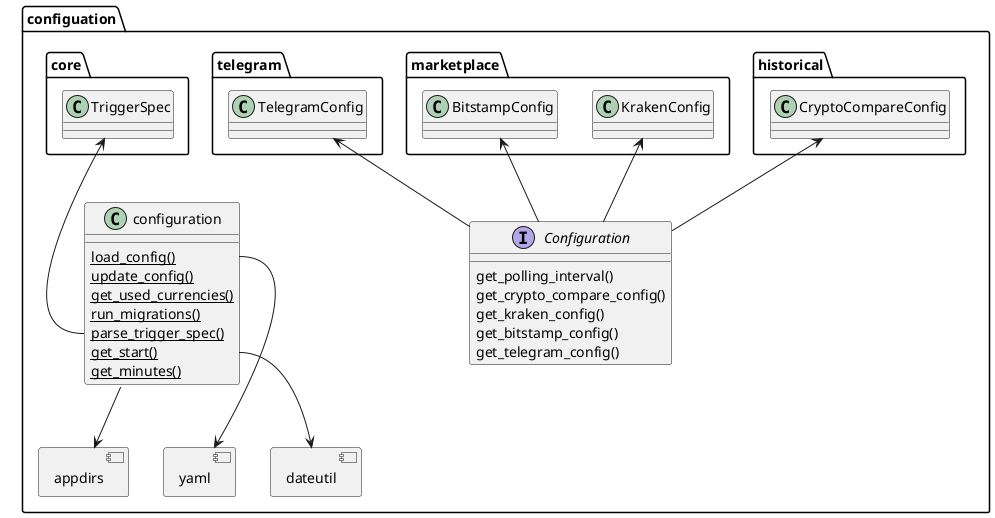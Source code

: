 @startuml

allowmixing

namespace configuation {
component appdirs
component yaml
component dateutil

class configuration {
    {static} load_config()
    {static} update_config()
    {static} get_used_currencies()
    {static} run_migrations()
    {static} parse_trigger_spec()
    {static} get_start()
    {static} get_minutes()
}

interface Configuration {
    get_polling_interval()
    get_crypto_compare_config()
    get_kraken_config()
    get_bitstamp_config()
    get_telegram_config()
}

historical.CryptoCompareConfig <-- Configuration
marketplace.KrakenConfig <-- Configuration
marketplace.BitstampConfig <-- Configuration
telegram.TelegramConfig <-- Configuration

configuration::load_config --> yaml
configuration::get_start --> dateutil
core.TriggerSpec <-- configuration::parse_trigger_spec

configuration --> appdirs

}
@enduml